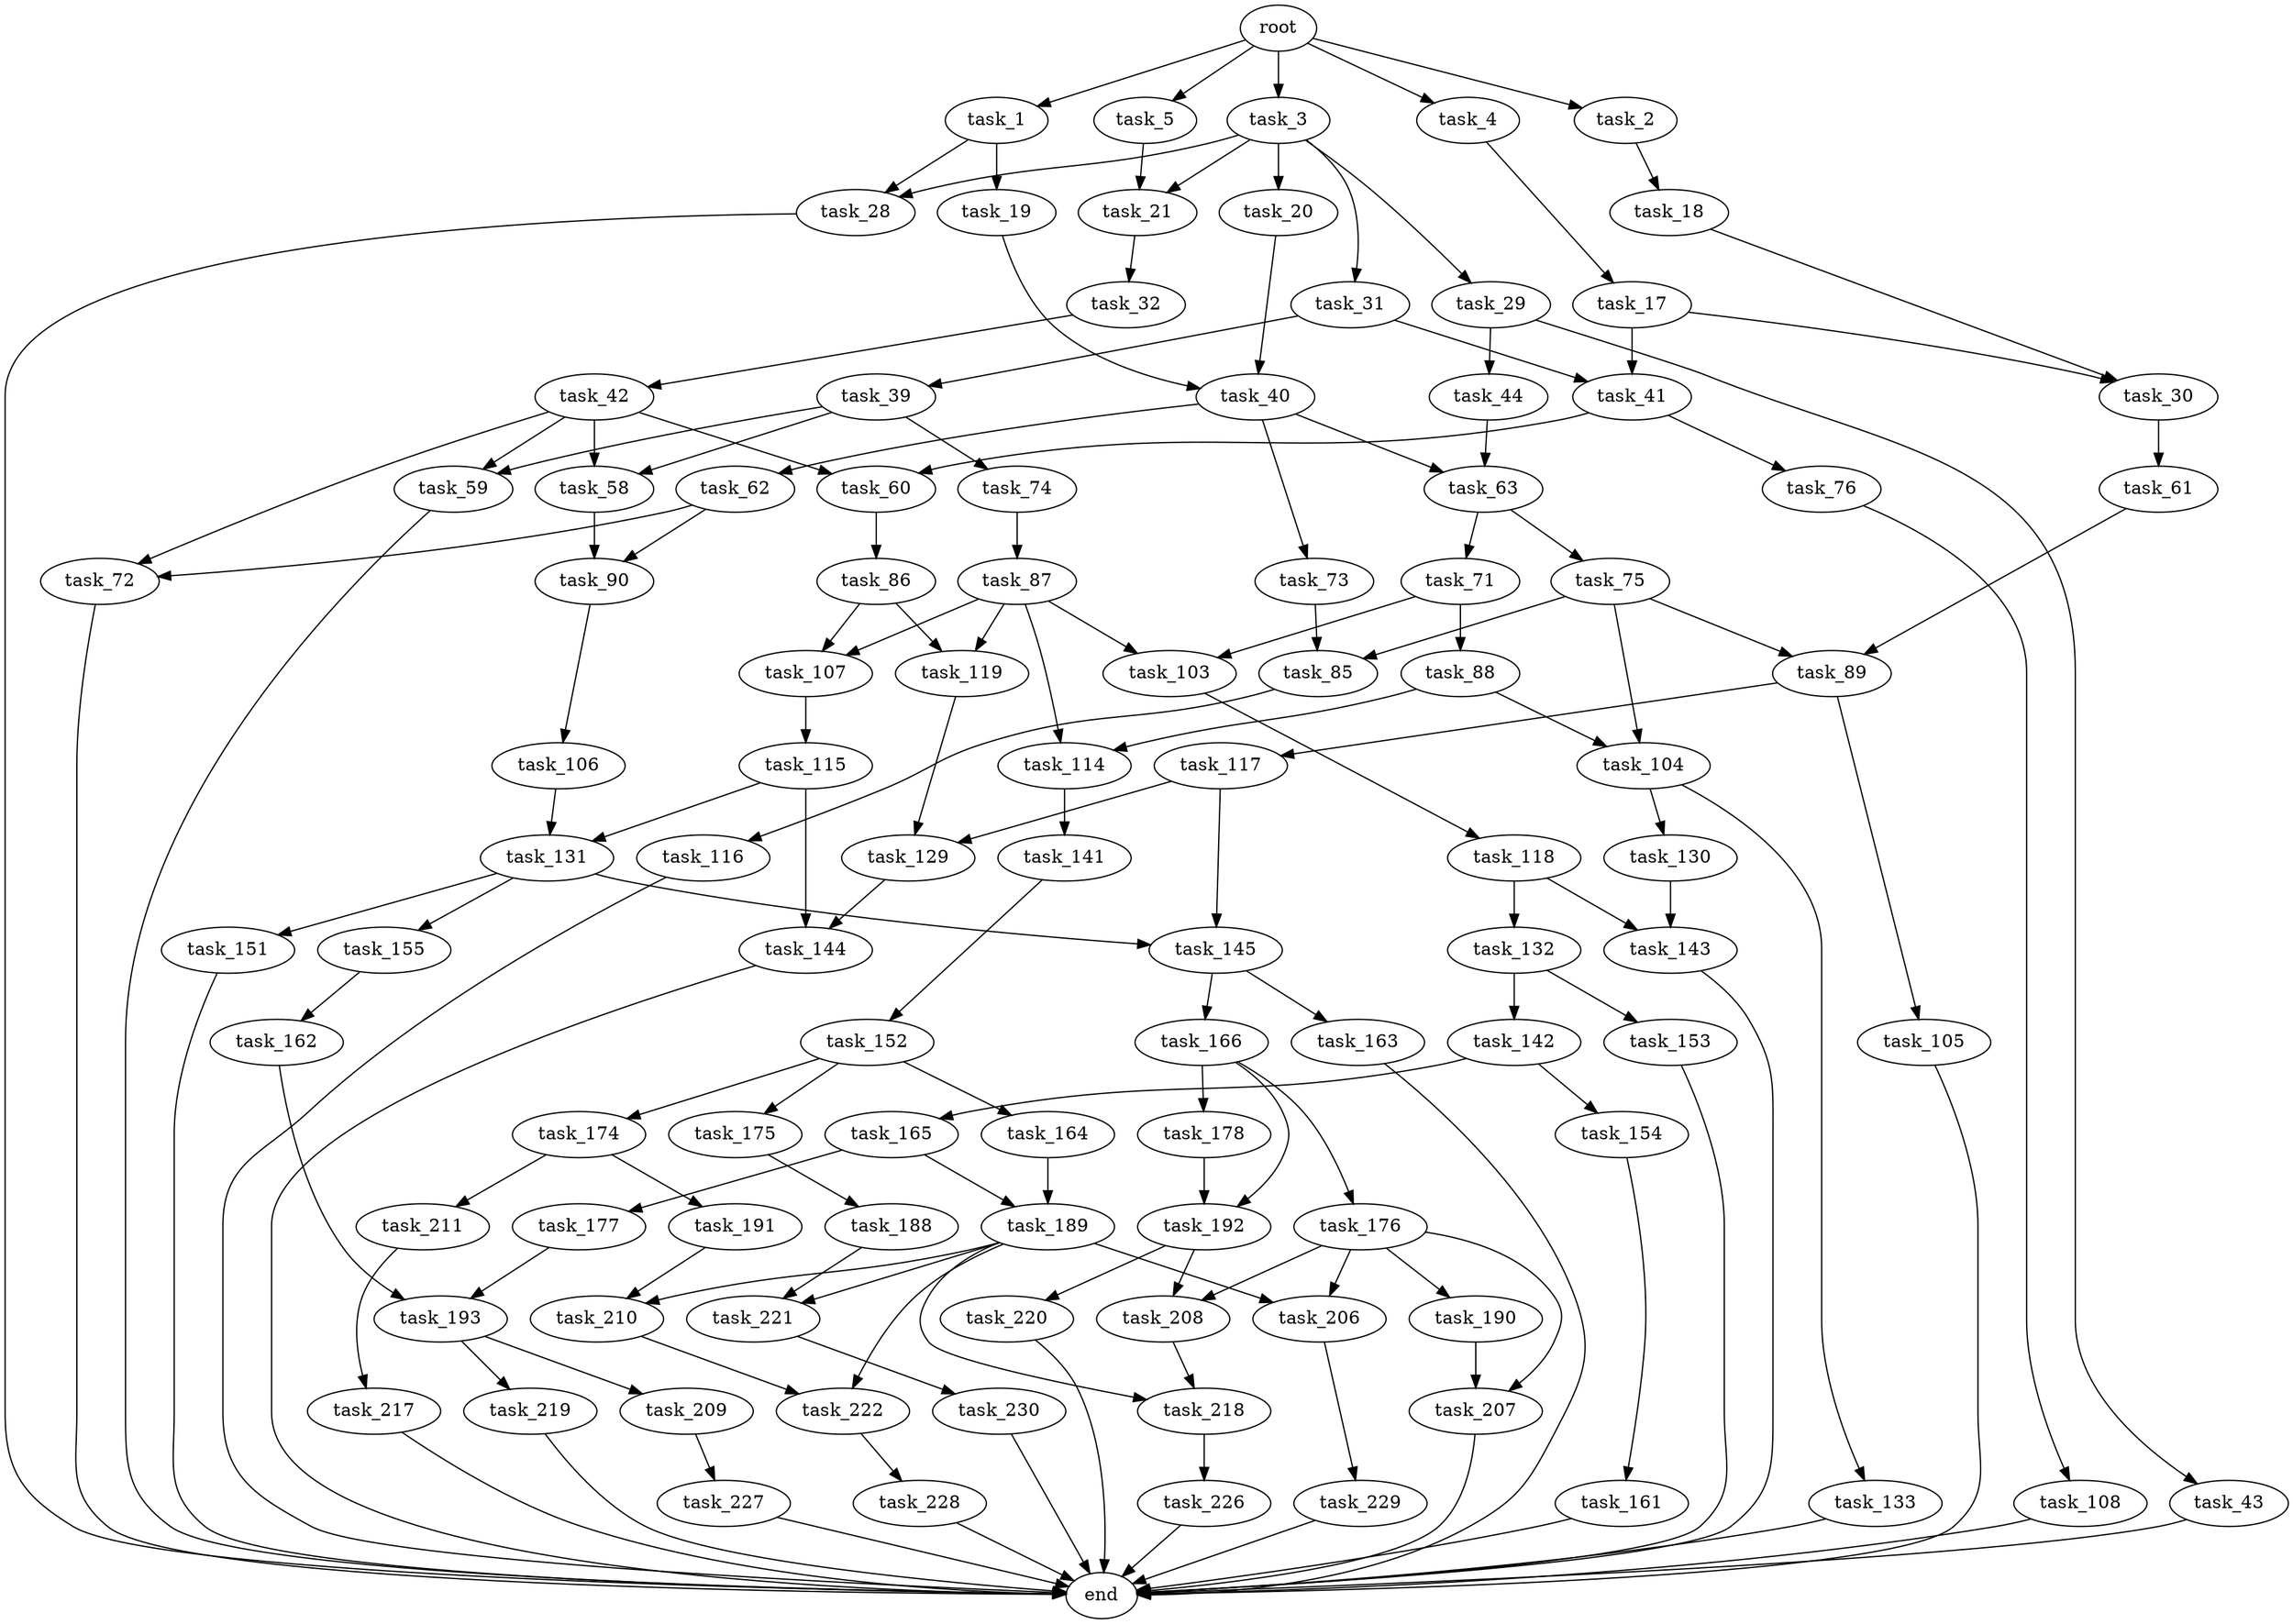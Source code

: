 digraph G {
  root [size="0.000000"];
  task_1 [size="9787082727.000000"];
  task_2 [size="414807439.000000"];
  task_3 [size="1295267710569.000000"];
  task_4 [size="310599792.000000"];
  task_5 [size="28991029248.000000"];
  task_17 [size="81925309931.000000"];
  task_18 [size="648826821.000000"];
  task_19 [size="4067426889.000000"];
  task_20 [size="11027277804.000000"];
  task_21 [size="165118944433.000000"];
  task_28 [size="17587790582.000000"];
  task_29 [size="68719476736.000000"];
  task_30 [size="391651192169.000000"];
  task_31 [size="18645224196.000000"];
  task_32 [size="12246031291.000000"];
  task_39 [size="12401508658.000000"];
  task_40 [size="4764212369.000000"];
  task_41 [size="782757789696.000000"];
  task_42 [size="810823790313.000000"];
  task_43 [size="1073741824000.000000"];
  task_44 [size="12933543663.000000"];
  task_58 [size="30938249816.000000"];
  task_59 [size="28851174535.000000"];
  task_60 [size="7743651939.000000"];
  task_61 [size="5503802578.000000"];
  task_62 [size="68719476736.000000"];
  task_63 [size="561699972121.000000"];
  task_71 [size="1073741824000.000000"];
  task_72 [size="1136890902.000000"];
  task_73 [size="567606162.000000"];
  task_74 [size="6717278391.000000"];
  task_75 [size="68719476736.000000"];
  task_76 [size="772341469671.000000"];
  task_85 [size="549755813888.000000"];
  task_86 [size="68719476736.000000"];
  task_87 [size="28991029248.000000"];
  task_88 [size="231928233984.000000"];
  task_89 [size="68719476736.000000"];
  task_90 [size="782757789696.000000"];
  task_103 [size="782757789696.000000"];
  task_104 [size="49901899441.000000"];
  task_105 [size="109943385998.000000"];
  task_106 [size="10329465954.000000"];
  task_107 [size="549755813888.000000"];
  task_108 [size="549755813888.000000"];
  task_114 [size="68719476736.000000"];
  task_115 [size="68719476736.000000"];
  task_116 [size="4425416640.000000"];
  task_117 [size="94409833865.000000"];
  task_118 [size="7948608430.000000"];
  task_119 [size="782757789696.000000"];
  task_129 [size="4411157282.000000"];
  task_130 [size="134217728000.000000"];
  task_131 [size="1073741824000.000000"];
  task_132 [size="28646942195.000000"];
  task_133 [size="782757789696.000000"];
  task_141 [size="8589934592.000000"];
  task_142 [size="368293445632.000000"];
  task_143 [size="231928233984.000000"];
  task_144 [size="99691508213.000000"];
  task_145 [size="28991029248.000000"];
  task_151 [size="6640068192.000000"];
  task_152 [size="1073741824000.000000"];
  task_153 [size="8589934592.000000"];
  task_154 [size="712046082879.000000"];
  task_155 [size="549755813888.000000"];
  task_161 [size="15898873590.000000"];
  task_162 [size="1073741824000.000000"];
  task_163 [size="8589934592.000000"];
  task_164 [size="656885468.000000"];
  task_165 [size="179087377289.000000"];
  task_166 [size="92095108042.000000"];
  task_174 [size="2893756381.000000"];
  task_175 [size="504644096929.000000"];
  task_176 [size="1124044558.000000"];
  task_177 [size="645610023.000000"];
  task_178 [size="68719476736.000000"];
  task_188 [size="261200352570.000000"];
  task_189 [size="1029924875817.000000"];
  task_190 [size="137716122137.000000"];
  task_191 [size="134217728000.000000"];
  task_192 [size="28991029248.000000"];
  task_193 [size="1073741824000.000000"];
  task_206 [size="22518170681.000000"];
  task_207 [size="346982526976.000000"];
  task_208 [size="40104407790.000000"];
  task_209 [size="2722776044.000000"];
  task_210 [size="629812105148.000000"];
  task_211 [size="108056878297.000000"];
  task_217 [size="3878340285.000000"];
  task_218 [size="960474357765.000000"];
  task_219 [size="40196382052.000000"];
  task_220 [size="51861345106.000000"];
  task_221 [size="9776348603.000000"];
  task_222 [size="16264605356.000000"];
  task_226 [size="19519606077.000000"];
  task_227 [size="15727967596.000000"];
  task_228 [size="406266542024.000000"];
  task_229 [size="1073741824000.000000"];
  task_230 [size="251720823575.000000"];
  end [size="0.000000"];

  root -> task_1 [size="1.000000"];
  root -> task_2 [size="1.000000"];
  root -> task_3 [size="1.000000"];
  root -> task_4 [size="1.000000"];
  root -> task_5 [size="1.000000"];
  task_1 -> task_19 [size="33554432.000000"];
  task_1 -> task_28 [size="33554432.000000"];
  task_2 -> task_18 [size="33554432.000000"];
  task_3 -> task_20 [size="838860800.000000"];
  task_3 -> task_21 [size="838860800.000000"];
  task_3 -> task_28 [size="838860800.000000"];
  task_3 -> task_29 [size="838860800.000000"];
  task_3 -> task_31 [size="838860800.000000"];
  task_4 -> task_17 [size="33554432.000000"];
  task_5 -> task_21 [size="75497472.000000"];
  task_17 -> task_30 [size="75497472.000000"];
  task_17 -> task_41 [size="75497472.000000"];
  task_18 -> task_30 [size="75497472.000000"];
  task_19 -> task_40 [size="411041792.000000"];
  task_20 -> task_40 [size="679477248.000000"];
  task_21 -> task_32 [size="209715200.000000"];
  task_28 -> end [size="1.000000"];
  task_29 -> task_43 [size="134217728.000000"];
  task_29 -> task_44 [size="134217728.000000"];
  task_30 -> task_61 [size="411041792.000000"];
  task_31 -> task_39 [size="75497472.000000"];
  task_31 -> task_41 [size="75497472.000000"];
  task_32 -> task_42 [size="209715200.000000"];
  task_39 -> task_58 [size="536870912.000000"];
  task_39 -> task_59 [size="536870912.000000"];
  task_39 -> task_74 [size="536870912.000000"];
  task_40 -> task_62 [size="411041792.000000"];
  task_40 -> task_63 [size="411041792.000000"];
  task_40 -> task_73 [size="411041792.000000"];
  task_41 -> task_60 [size="679477248.000000"];
  task_41 -> task_76 [size="679477248.000000"];
  task_42 -> task_58 [size="679477248.000000"];
  task_42 -> task_59 [size="679477248.000000"];
  task_42 -> task_60 [size="679477248.000000"];
  task_42 -> task_72 [size="679477248.000000"];
  task_43 -> end [size="1.000000"];
  task_44 -> task_63 [size="209715200.000000"];
  task_58 -> task_90 [size="134217728.000000"];
  task_59 -> end [size="1.000000"];
  task_60 -> task_86 [size="134217728.000000"];
  task_61 -> task_89 [size="134217728.000000"];
  task_62 -> task_72 [size="134217728.000000"];
  task_62 -> task_90 [size="134217728.000000"];
  task_63 -> task_71 [size="411041792.000000"];
  task_63 -> task_75 [size="411041792.000000"];
  task_71 -> task_88 [size="838860800.000000"];
  task_71 -> task_103 [size="838860800.000000"];
  task_72 -> end [size="1.000000"];
  task_73 -> task_85 [size="33554432.000000"];
  task_74 -> task_87 [size="536870912.000000"];
  task_75 -> task_85 [size="134217728.000000"];
  task_75 -> task_89 [size="134217728.000000"];
  task_75 -> task_104 [size="134217728.000000"];
  task_76 -> task_108 [size="679477248.000000"];
  task_85 -> task_116 [size="536870912.000000"];
  task_86 -> task_107 [size="134217728.000000"];
  task_86 -> task_119 [size="134217728.000000"];
  task_87 -> task_103 [size="75497472.000000"];
  task_87 -> task_107 [size="75497472.000000"];
  task_87 -> task_114 [size="75497472.000000"];
  task_87 -> task_119 [size="75497472.000000"];
  task_88 -> task_104 [size="301989888.000000"];
  task_88 -> task_114 [size="301989888.000000"];
  task_89 -> task_105 [size="134217728.000000"];
  task_89 -> task_117 [size="134217728.000000"];
  task_90 -> task_106 [size="679477248.000000"];
  task_103 -> task_118 [size="679477248.000000"];
  task_104 -> task_130 [size="209715200.000000"];
  task_104 -> task_133 [size="209715200.000000"];
  task_105 -> end [size="1.000000"];
  task_106 -> task_131 [size="679477248.000000"];
  task_107 -> task_115 [size="536870912.000000"];
  task_108 -> end [size="1.000000"];
  task_114 -> task_141 [size="134217728.000000"];
  task_115 -> task_131 [size="134217728.000000"];
  task_115 -> task_144 [size="134217728.000000"];
  task_116 -> end [size="1.000000"];
  task_117 -> task_129 [size="134217728.000000"];
  task_117 -> task_145 [size="134217728.000000"];
  task_118 -> task_132 [size="134217728.000000"];
  task_118 -> task_143 [size="134217728.000000"];
  task_119 -> task_129 [size="679477248.000000"];
  task_129 -> task_144 [size="209715200.000000"];
  task_130 -> task_143 [size="209715200.000000"];
  task_131 -> task_145 [size="838860800.000000"];
  task_131 -> task_151 [size="838860800.000000"];
  task_131 -> task_155 [size="838860800.000000"];
  task_132 -> task_142 [size="33554432.000000"];
  task_132 -> task_153 [size="33554432.000000"];
  task_133 -> end [size="1.000000"];
  task_141 -> task_152 [size="33554432.000000"];
  task_142 -> task_154 [size="411041792.000000"];
  task_142 -> task_165 [size="411041792.000000"];
  task_143 -> end [size="1.000000"];
  task_144 -> end [size="1.000000"];
  task_145 -> task_163 [size="75497472.000000"];
  task_145 -> task_166 [size="75497472.000000"];
  task_151 -> end [size="1.000000"];
  task_152 -> task_164 [size="838860800.000000"];
  task_152 -> task_174 [size="838860800.000000"];
  task_152 -> task_175 [size="838860800.000000"];
  task_153 -> end [size="1.000000"];
  task_154 -> task_161 [size="679477248.000000"];
  task_155 -> task_162 [size="536870912.000000"];
  task_161 -> end [size="1.000000"];
  task_162 -> task_193 [size="838860800.000000"];
  task_163 -> end [size="1.000000"];
  task_164 -> task_189 [size="33554432.000000"];
  task_165 -> task_177 [size="134217728.000000"];
  task_165 -> task_189 [size="134217728.000000"];
  task_166 -> task_176 [size="134217728.000000"];
  task_166 -> task_178 [size="134217728.000000"];
  task_166 -> task_192 [size="134217728.000000"];
  task_174 -> task_191 [size="75497472.000000"];
  task_174 -> task_211 [size="75497472.000000"];
  task_175 -> task_188 [size="411041792.000000"];
  task_176 -> task_190 [size="33554432.000000"];
  task_176 -> task_206 [size="33554432.000000"];
  task_176 -> task_207 [size="33554432.000000"];
  task_176 -> task_208 [size="33554432.000000"];
  task_177 -> task_193 [size="33554432.000000"];
  task_178 -> task_192 [size="134217728.000000"];
  task_188 -> task_221 [size="209715200.000000"];
  task_189 -> task_206 [size="838860800.000000"];
  task_189 -> task_210 [size="838860800.000000"];
  task_189 -> task_218 [size="838860800.000000"];
  task_189 -> task_221 [size="838860800.000000"];
  task_189 -> task_222 [size="838860800.000000"];
  task_190 -> task_207 [size="209715200.000000"];
  task_191 -> task_210 [size="209715200.000000"];
  task_192 -> task_208 [size="75497472.000000"];
  task_192 -> task_220 [size="75497472.000000"];
  task_193 -> task_209 [size="838860800.000000"];
  task_193 -> task_219 [size="838860800.000000"];
  task_206 -> task_229 [size="75497472.000000"];
  task_207 -> end [size="1.000000"];
  task_208 -> task_218 [size="679477248.000000"];
  task_209 -> task_227 [size="75497472.000000"];
  task_210 -> task_222 [size="679477248.000000"];
  task_211 -> task_217 [size="75497472.000000"];
  task_217 -> end [size="1.000000"];
  task_218 -> task_226 [size="838860800.000000"];
  task_219 -> end [size="1.000000"];
  task_220 -> end [size="1.000000"];
  task_221 -> task_230 [size="301989888.000000"];
  task_222 -> task_228 [size="33554432.000000"];
  task_226 -> end [size="1.000000"];
  task_227 -> end [size="1.000000"];
  task_228 -> end [size="1.000000"];
  task_229 -> end [size="1.000000"];
  task_230 -> end [size="1.000000"];
}
